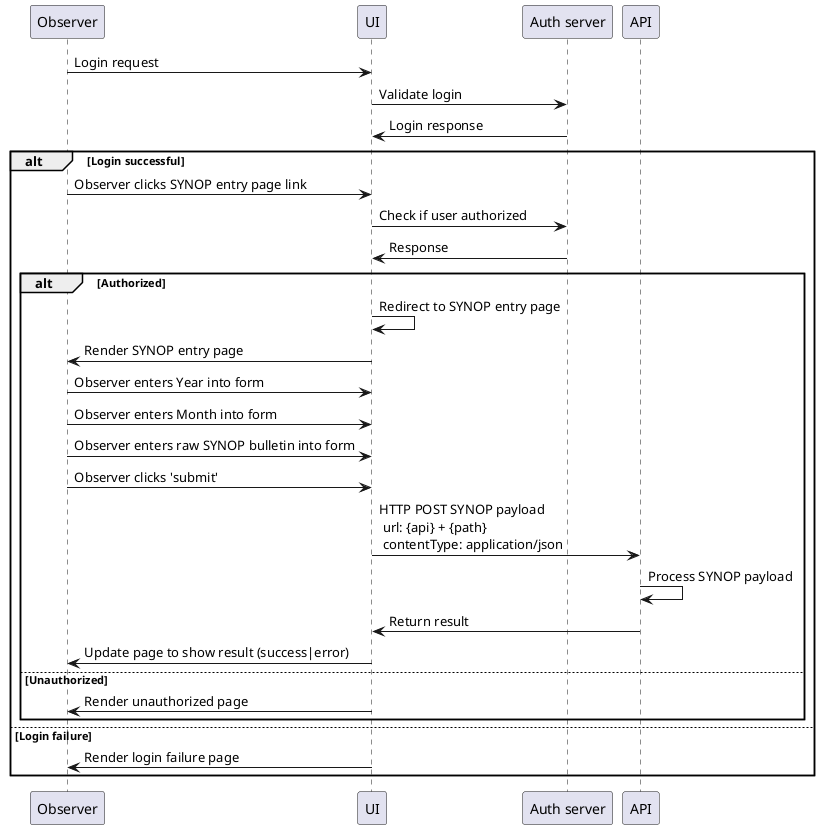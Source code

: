 @startuml
'https://plantuml.com/sequence-diagram

Observer -> UI: Login request
UI -> "Auth server": Validate login
"Auth server" -> UI: Login response
alt Login successful
    Observer -> UI: Observer clicks SYNOP entry page link
    UI -> "Auth server": Check if user authorized
    "Auth server" -> UI: Response
    alt Authorized
    UI -> UI: Redirect to SYNOP entry page
    UI -> Observer: Render SYNOP entry page
    Observer -> UI: Observer enters Year into form
    Observer -> UI: Observer enters Month into form
    Observer -> UI: Observer enters raw SYNOP bulletin into form
    Observer -> UI: Observer clicks 'submit'
    UI -> API: HTTP POST SYNOP payload\n url: {api} + {path}\n contentType: application/json
    API -> API: Process SYNOP payload
    API -> UI: Return result
    UI -> Observer: Update page to show result (success|error)
    else Unauthorized
        UI -> Observer: Render unauthorized page
    end
else Login failure
    UI -> Observer: Render login failure page
end
@enduml
